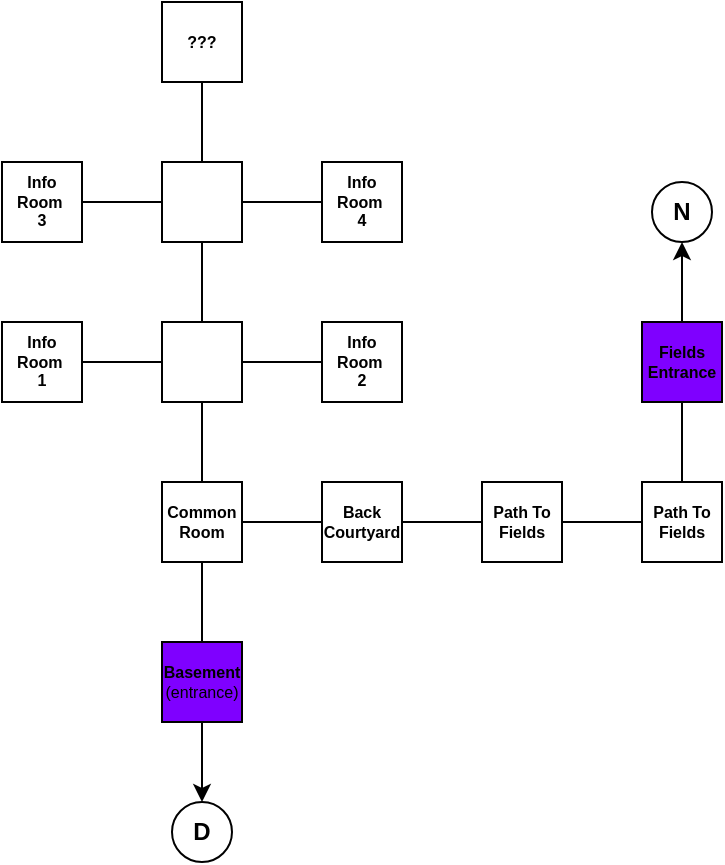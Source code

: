 <mxfile>
    <diagram id="q3NBnHAWVTVmXU_XOz1d" name="Page-1">
        <mxGraphModel dx="537" dy="1439" grid="1" gridSize="10" guides="1" tooltips="1" connect="1" arrows="1" fold="1" page="1" pageScale="1" pageWidth="850" pageHeight="1100" math="0" shadow="0">
            <root>
                <mxCell id="0"/>
                <mxCell id="1" parent="0"/>
                <mxCell id="56" style="edgeStyle=none;html=1;entryX=0.5;entryY=0;entryDx=0;entryDy=0;" edge="1" parent="1" source="12" target="57">
                    <mxGeometry relative="1" as="geometry">
                        <mxPoint x="300" y="320" as="targetPoint"/>
                    </mxGeometry>
                </mxCell>
                <mxCell id="12" value="&lt;font style=&quot;color: rgb(0, 0, 0);&quot;&gt;Basement&lt;/font&gt;&lt;div&gt;&lt;span style=&quot;font-weight: 400;&quot;&gt;&lt;font style=&quot;color: rgb(0, 0, 0);&quot;&gt;(entrance)&lt;/font&gt;&lt;/span&gt;&lt;/div&gt;" style="whiteSpace=wrap;html=1;fillColor=#7F00FF;fontSize=8;fontStyle=1" parent="1" vertex="1">
                    <mxGeometry x="280" y="240" width="40" height="40" as="geometry"/>
                </mxCell>
                <mxCell id="24" style="edgeStyle=none;html=1;entryX=0.5;entryY=1;entryDx=0;entryDy=0;endArrow=none;endFill=0;" parent="1" source="13" target="23" edge="1">
                    <mxGeometry relative="1" as="geometry"/>
                </mxCell>
                <mxCell id="32" style="edgeStyle=none;html=1;entryX=0;entryY=0.5;entryDx=0;entryDy=0;endArrow=none;endFill=0;" parent="1" source="13" target="22" edge="1">
                    <mxGeometry relative="1" as="geometry"/>
                </mxCell>
                <mxCell id="49" style="edgeStyle=none;html=1;entryX=0.5;entryY=0;entryDx=0;entryDy=0;endArrow=none;endFill=0;" parent="1" source="13" target="12" edge="1">
                    <mxGeometry relative="1" as="geometry"/>
                </mxCell>
                <mxCell id="13" value="Common Room" style="whiteSpace=wrap;html=1;fontSize=8;fontStyle=1" parent="1" vertex="1">
                    <mxGeometry x="280" y="160" width="40" height="40" as="geometry"/>
                </mxCell>
                <mxCell id="18" value="Info Room&amp;nbsp;&lt;div&gt;2&lt;/div&gt;" style="whiteSpace=wrap;html=1;fontSize=8;fontStyle=1" parent="1" vertex="1">
                    <mxGeometry x="360" y="80" width="40" height="40" as="geometry"/>
                </mxCell>
                <mxCell id="19" value="Info Room&amp;nbsp;&lt;div&gt;1&lt;/div&gt;" style="whiteSpace=wrap;html=1;fontSize=8;fontStyle=1" parent="1" vertex="1">
                    <mxGeometry x="200" y="80" width="40" height="40" as="geometry"/>
                </mxCell>
                <mxCell id="29" style="edgeStyle=none;html=1;endArrow=none;endFill=0;entryX=0;entryY=0.5;entryDx=0;entryDy=0;" parent="1" source="21" target="53" edge="1">
                    <mxGeometry relative="1" as="geometry">
                        <mxPoint x="500" y="180" as="targetPoint"/>
                    </mxGeometry>
                </mxCell>
                <mxCell id="21" value="Path To Fields" style="whiteSpace=wrap;html=1;fontSize=8;fontStyle=1" parent="1" vertex="1">
                    <mxGeometry x="440" y="160" width="40" height="40" as="geometry"/>
                </mxCell>
                <mxCell id="28" style="edgeStyle=none;html=1;entryX=0;entryY=0.5;entryDx=0;entryDy=0;endArrow=none;endFill=0;" parent="1" source="22" target="21" edge="1">
                    <mxGeometry relative="1" as="geometry"/>
                </mxCell>
                <mxCell id="22" value="Back Courtyard" style="whiteSpace=wrap;html=1;fontSize=8;fontStyle=1" parent="1" vertex="1">
                    <mxGeometry x="360" y="160" width="40" height="40" as="geometry"/>
                </mxCell>
                <mxCell id="25" style="edgeStyle=none;html=1;entryX=1;entryY=0.5;entryDx=0;entryDy=0;endArrow=none;endFill=0;" parent="1" source="23" target="19" edge="1">
                    <mxGeometry relative="1" as="geometry"/>
                </mxCell>
                <mxCell id="26" style="edgeStyle=none;html=1;entryX=0;entryY=0.5;entryDx=0;entryDy=0;endArrow=none;endFill=0;" parent="1" source="23" target="18" edge="1">
                    <mxGeometry relative="1" as="geometry"/>
                </mxCell>
                <mxCell id="39" style="edgeStyle=none;html=1;entryX=0.5;entryY=1;entryDx=0;entryDy=0;endArrow=none;endFill=0;" parent="1" source="23" target="38" edge="1">
                    <mxGeometry relative="1" as="geometry"/>
                </mxCell>
                <mxCell id="23" value="" style="whiteSpace=wrap;html=1;fontSize=8;fontStyle=1" parent="1" vertex="1">
                    <mxGeometry x="280" y="80" width="40" height="40" as="geometry"/>
                </mxCell>
                <mxCell id="42" style="edgeStyle=none;html=1;entryX=1;entryY=0.5;entryDx=0;entryDy=0;endArrow=none;endFill=0;" parent="1" source="38" target="40" edge="1">
                    <mxGeometry relative="1" as="geometry"/>
                </mxCell>
                <mxCell id="43" style="edgeStyle=none;html=1;entryX=0;entryY=0.5;entryDx=0;entryDy=0;endArrow=none;endFill=0;" parent="1" source="38" target="41" edge="1">
                    <mxGeometry relative="1" as="geometry"/>
                </mxCell>
                <mxCell id="45" style="edgeStyle=none;html=1;entryX=0.5;entryY=1;entryDx=0;entryDy=0;endArrow=none;endFill=0;" parent="1" source="38" target="44" edge="1">
                    <mxGeometry relative="1" as="geometry"/>
                </mxCell>
                <mxCell id="38" value="" style="whiteSpace=wrap;html=1;fontSize=8;fontStyle=1" parent="1" vertex="1">
                    <mxGeometry x="280" width="40" height="40" as="geometry"/>
                </mxCell>
                <mxCell id="40" value="&lt;span style=&quot;color: rgb(0, 0, 0);&quot;&gt;Info Room&amp;nbsp;&lt;/span&gt;&lt;div&gt;3&lt;/div&gt;" style="whiteSpace=wrap;html=1;fontSize=8;fontStyle=1" parent="1" vertex="1">
                    <mxGeometry x="200" width="40" height="40" as="geometry"/>
                </mxCell>
                <mxCell id="41" value="&lt;span style=&quot;color: rgb(0, 0, 0);&quot;&gt;Info Room&amp;nbsp;&lt;/span&gt;&lt;div&gt;4&lt;/div&gt;" style="whiteSpace=wrap;html=1;fontSize=8;fontStyle=1" parent="1" vertex="1">
                    <mxGeometry x="360" width="40" height="40" as="geometry"/>
                </mxCell>
                <mxCell id="44" value="???" style="whiteSpace=wrap;html=1;fontSize=8;fontStyle=1" parent="1" vertex="1">
                    <mxGeometry x="280" y="-80" width="40" height="40" as="geometry"/>
                </mxCell>
                <mxCell id="55" style="edgeStyle=none;html=1;entryX=0.5;entryY=1;entryDx=0;entryDy=0;" edge="1" parent="1" source="50" target="58">
                    <mxGeometry relative="1" as="geometry">
                        <mxPoint x="540" y="40" as="targetPoint"/>
                    </mxGeometry>
                </mxCell>
                <mxCell id="50" value="Fields Entrance" style="whiteSpace=wrap;html=1;fontSize=8;fontStyle=1;fillColor=#7F00FF;" vertex="1" parent="1">
                    <mxGeometry x="520" y="80" width="40" height="40" as="geometry"/>
                </mxCell>
                <mxCell id="54" style="edgeStyle=none;html=1;entryX=0.5;entryY=1;entryDx=0;entryDy=0;endArrow=none;endFill=0;" edge="1" parent="1" source="53" target="50">
                    <mxGeometry relative="1" as="geometry"/>
                </mxCell>
                <mxCell id="53" value="Path To Fields" style="whiteSpace=wrap;html=1;fontSize=8;fontStyle=1" vertex="1" parent="1">
                    <mxGeometry x="520" y="160" width="40" height="40" as="geometry"/>
                </mxCell>
                <mxCell id="57" value="D" style="ellipse;whiteSpace=wrap;html=1;fontStyle=1" vertex="1" parent="1">
                    <mxGeometry x="285" y="320" width="30" height="30" as="geometry"/>
                </mxCell>
                <mxCell id="58" value="N" style="ellipse;whiteSpace=wrap;html=1;fontStyle=1" vertex="1" parent="1">
                    <mxGeometry x="525" y="10" width="30" height="30" as="geometry"/>
                </mxCell>
            </root>
        </mxGraphModel>
    </diagram>
</mxfile>